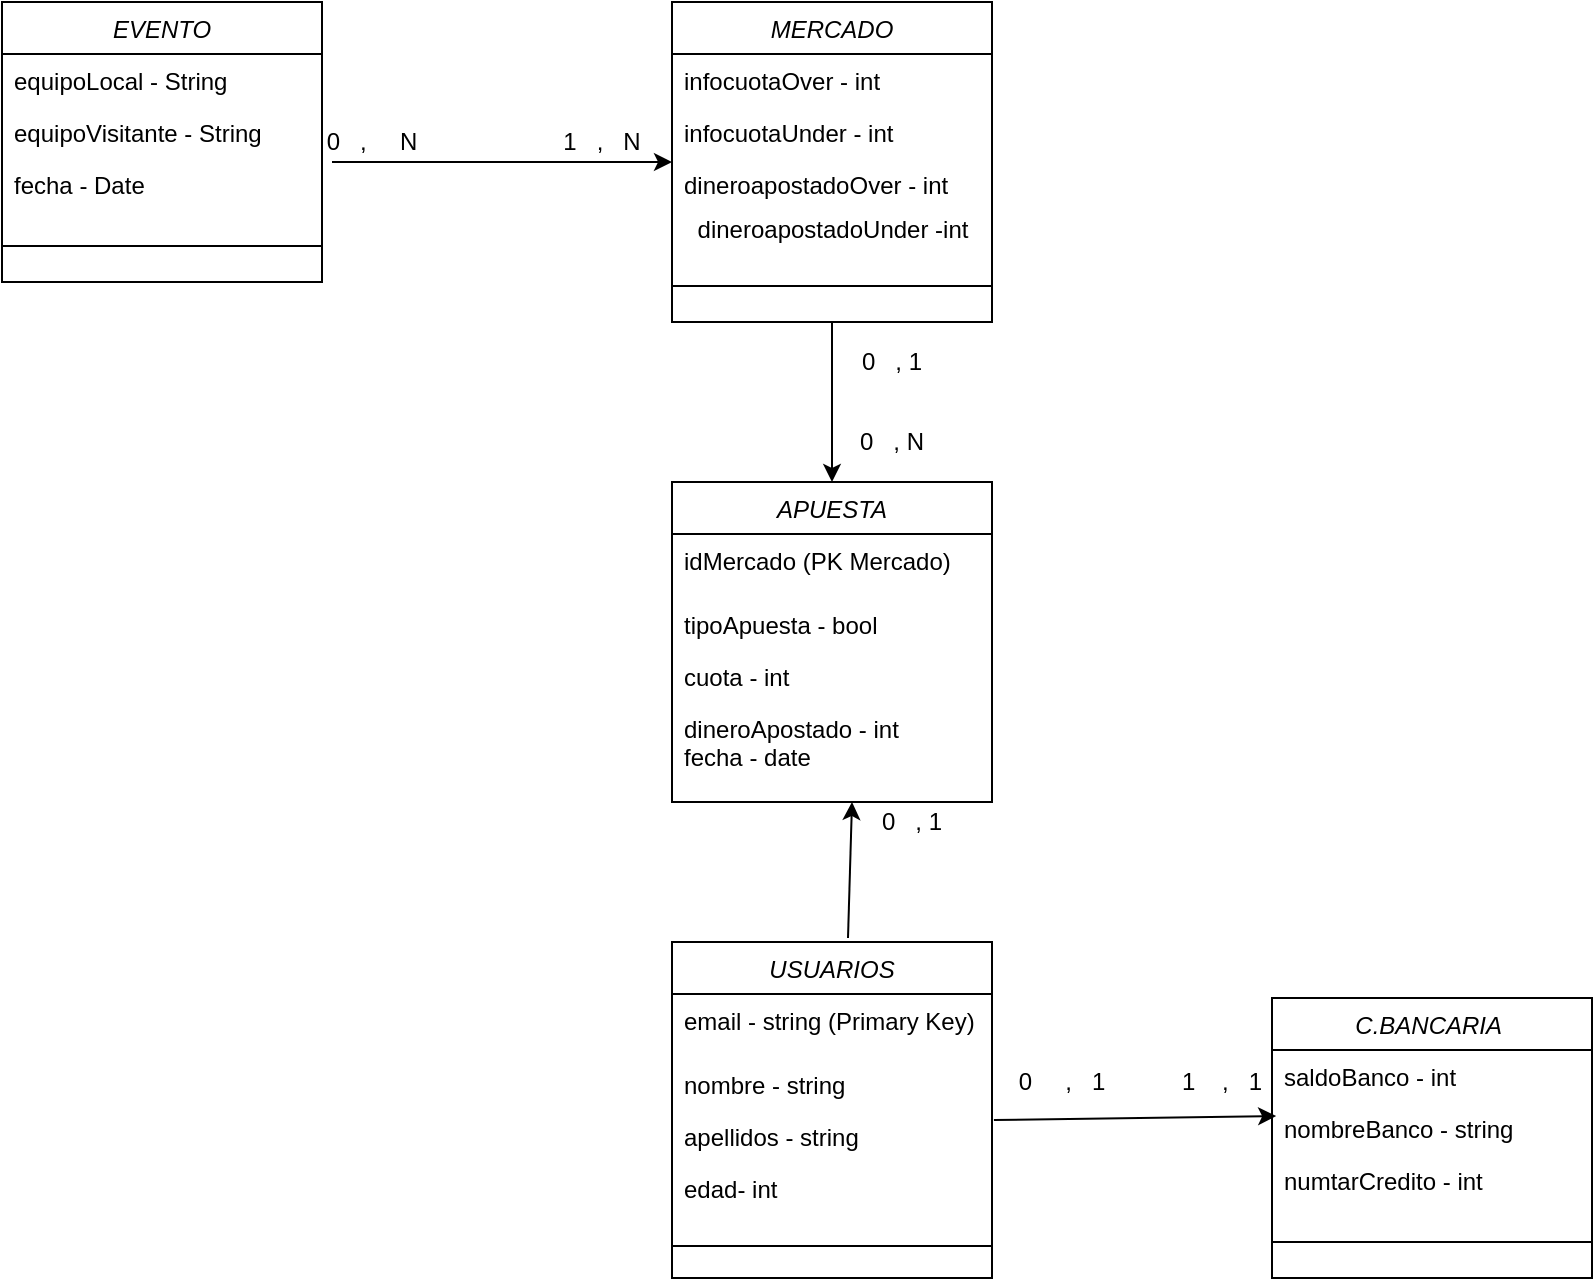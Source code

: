 <mxfile version="13.7.5" type="device"><diagram id="C5RBs43oDa-KdzZeNtuy" name="Page-1"><mxGraphModel dx="868" dy="482" grid="1" gridSize="10" guides="1" tooltips="1" connect="1" arrows="1" fold="1" page="1" pageScale="1" pageWidth="827" pageHeight="1169" math="0" shadow="0"><root><mxCell id="WIyWlLk6GJQsqaUBKTNV-0"/><mxCell id="WIyWlLk6GJQsqaUBKTNV-1" parent="WIyWlLk6GJQsqaUBKTNV-0"/><mxCell id="a7QVsmBmh7gaD4jeR2JA-25" value="" style="endArrow=classic;html=1;entryX=0;entryY=0.077;entryDx=0;entryDy=0;entryPerimeter=0;" parent="WIyWlLk6GJQsqaUBKTNV-1" target="a7QVsmBmh7gaD4jeR2JA-3" edge="1"><mxGeometry width="50" height="50" relative="1" as="geometry"><mxPoint x="180" y="160" as="sourcePoint"/><mxPoint x="240" y="250" as="targetPoint"/></mxGeometry></mxCell><mxCell id="a7QVsmBmh7gaD4jeR2JA-32" value="0&amp;nbsp; &amp;nbsp;,&amp;nbsp; &amp;nbsp; &amp;nbsp;N" style="text;html=1;strokeColor=none;fillColor=none;align=center;verticalAlign=middle;whiteSpace=wrap;rounded=0;" parent="WIyWlLk6GJQsqaUBKTNV-1" vertex="1"><mxGeometry x="175" y="140" width="50" height="20" as="geometry"/></mxCell><mxCell id="a7QVsmBmh7gaD4jeR2JA-33" value="" style="endArrow=classic;html=1;exitX=1.006;exitY=1.192;exitDx=0;exitDy=0;entryX=0.013;entryY=0.269;entryDx=0;entryDy=0;exitPerimeter=0;entryPerimeter=0;" parent="WIyWlLk6GJQsqaUBKTNV-1" source="a7QVsmBmh7gaD4jeR2JA-9" edge="1" target="a7QVsmBmh7gaD4jeR2JA-22"><mxGeometry width="50" height="50" relative="1" as="geometry"><mxPoint x="610" y="240" as="sourcePoint"/><mxPoint x="640" y="461" as="targetPoint"/></mxGeometry></mxCell><mxCell id="a7QVsmBmh7gaD4jeR2JA-34" value="1&amp;nbsp; &amp;nbsp;,&amp;nbsp; &amp;nbsp;N" style="text;html=1;strokeColor=none;fillColor=none;align=center;verticalAlign=middle;whiteSpace=wrap;rounded=0;" parent="WIyWlLk6GJQsqaUBKTNV-1" vertex="1"><mxGeometry x="290" y="140" width="50" height="20" as="geometry"/></mxCell><mxCell id="a7QVsmBmh7gaD4jeR2JA-35" value="0&amp;nbsp; &amp;nbsp; &amp;nbsp;,&amp;nbsp; &amp;nbsp;1" style="text;html=1;strokeColor=none;fillColor=none;align=center;verticalAlign=middle;whiteSpace=wrap;rounded=0;" parent="WIyWlLk6GJQsqaUBKTNV-1" vertex="1"><mxGeometry x="520" y="610" width="50" height="20" as="geometry"/></mxCell><mxCell id="a7QVsmBmh7gaD4jeR2JA-36" value="1&amp;nbsp; &amp;nbsp; ,&amp;nbsp; &amp;nbsp;1" style="text;html=1;strokeColor=none;fillColor=none;align=center;verticalAlign=middle;whiteSpace=wrap;rounded=0;" parent="WIyWlLk6GJQsqaUBKTNV-1" vertex="1"><mxGeometry x="600" y="610" width="50" height="20" as="geometry"/></mxCell><mxCell id="zkfFHV4jXpPFQw0GAbJ--0" value="EVENTO" style="swimlane;fontStyle=2;align=center;verticalAlign=top;childLayout=stackLayout;horizontal=1;startSize=26;horizontalStack=0;resizeParent=1;resizeLast=0;collapsible=1;marginBottom=0;rounded=0;shadow=0;strokeWidth=1;" parent="WIyWlLk6GJQsqaUBKTNV-1" vertex="1"><mxGeometry x="15" y="80" width="160" height="140" as="geometry"><mxRectangle x="230" y="140" width="160" height="26" as="alternateBounds"/></mxGeometry></mxCell><mxCell id="zkfFHV4jXpPFQw0GAbJ--1" value="equipoLocal - String" style="text;align=left;verticalAlign=top;spacingLeft=4;spacingRight=4;overflow=hidden;rotatable=0;points=[[0,0.5],[1,0.5]];portConstraint=eastwest;" parent="zkfFHV4jXpPFQw0GAbJ--0" vertex="1"><mxGeometry y="26" width="160" height="26" as="geometry"/></mxCell><mxCell id="zkfFHV4jXpPFQw0GAbJ--2" value="equipoVisitante - String" style="text;align=left;verticalAlign=top;spacingLeft=4;spacingRight=4;overflow=hidden;rotatable=0;points=[[0,0.5],[1,0.5]];portConstraint=eastwest;rounded=0;shadow=0;html=0;" parent="zkfFHV4jXpPFQw0GAbJ--0" vertex="1"><mxGeometry y="52" width="160" height="26" as="geometry"/></mxCell><mxCell id="zkfFHV4jXpPFQw0GAbJ--3" value="fecha - Date" style="text;align=left;verticalAlign=top;spacingLeft=4;spacingRight=4;overflow=hidden;rotatable=0;points=[[0,0.5],[1,0.5]];portConstraint=eastwest;rounded=0;shadow=0;html=0;" parent="zkfFHV4jXpPFQw0GAbJ--0" vertex="1"><mxGeometry y="78" width="160" height="26" as="geometry"/></mxCell><mxCell id="zkfFHV4jXpPFQw0GAbJ--4" value="" style="line;html=1;strokeWidth=1;align=left;verticalAlign=middle;spacingTop=-1;spacingLeft=3;spacingRight=3;rotatable=0;labelPosition=right;points=[];portConstraint=eastwest;" parent="zkfFHV4jXpPFQw0GAbJ--0" vertex="1"><mxGeometry y="104" width="160" height="36" as="geometry"/></mxCell><mxCell id="DxHwKRgHZiNm_Ec181SO-2" style="edgeStyle=orthogonalEdgeStyle;rounded=0;orthogonalLoop=1;jettySize=auto;html=1;exitX=0.5;exitY=1;exitDx=0;exitDy=0;entryX=0.5;entryY=0;entryDx=0;entryDy=0;" edge="1" parent="WIyWlLk6GJQsqaUBKTNV-1" source="a7QVsmBmh7gaD4jeR2JA-0" target="VudwWRuuv7h4fMOx2qkJ-0"><mxGeometry relative="1" as="geometry"/></mxCell><mxCell id="a7QVsmBmh7gaD4jeR2JA-0" value="MERCADO" style="swimlane;fontStyle=2;align=center;verticalAlign=top;childLayout=stackLayout;horizontal=1;startSize=26;horizontalStack=0;resizeParent=1;resizeLast=0;collapsible=1;marginBottom=0;rounded=0;shadow=0;strokeWidth=1;" parent="WIyWlLk6GJQsqaUBKTNV-1" vertex="1"><mxGeometry x="350" y="80" width="160" height="160" as="geometry"><mxRectangle x="230" y="140" width="160" height="26" as="alternateBounds"/></mxGeometry></mxCell><mxCell id="a7QVsmBmh7gaD4jeR2JA-1" value="infocuotaOver - int " style="text;align=left;verticalAlign=top;spacingLeft=4;spacingRight=4;overflow=hidden;rotatable=0;points=[[0,0.5],[1,0.5]];portConstraint=eastwest;" parent="a7QVsmBmh7gaD4jeR2JA-0" vertex="1"><mxGeometry y="26" width="160" height="26" as="geometry"/></mxCell><mxCell id="a7QVsmBmh7gaD4jeR2JA-2" value="infocuotaUnder - int" style="text;align=left;verticalAlign=top;spacingLeft=4;spacingRight=4;overflow=hidden;rotatable=0;points=[[0,0.5],[1,0.5]];portConstraint=eastwest;rounded=0;shadow=0;html=0;" parent="a7QVsmBmh7gaD4jeR2JA-0" vertex="1"><mxGeometry y="52" width="160" height="26" as="geometry"/></mxCell><mxCell id="a7QVsmBmh7gaD4jeR2JA-3" value="dineroapostadoOver - int" style="text;align=left;verticalAlign=top;spacingLeft=4;spacingRight=4;overflow=hidden;rotatable=0;points=[[0,0.5],[1,0.5]];portConstraint=eastwest;rounded=0;shadow=0;html=0;" parent="a7QVsmBmh7gaD4jeR2JA-0" vertex="1"><mxGeometry y="78" width="160" height="26" as="geometry"/></mxCell><mxCell id="a7QVsmBmh7gaD4jeR2JA-5" value="dineroapostadoUnder -int" style="text;html=1;align=center;verticalAlign=middle;resizable=0;points=[];autosize=1;" parent="a7QVsmBmh7gaD4jeR2JA-0" vertex="1"><mxGeometry y="104" width="160" height="20" as="geometry"/></mxCell><mxCell id="a7QVsmBmh7gaD4jeR2JA-4" value="" style="line;html=1;strokeWidth=1;align=left;verticalAlign=middle;spacingTop=-1;spacingLeft=3;spacingRight=3;rotatable=0;labelPosition=right;points=[];portConstraint=eastwest;" parent="a7QVsmBmh7gaD4jeR2JA-0" vertex="1"><mxGeometry y="124" width="160" height="36" as="geometry"/></mxCell><mxCell id="a7QVsmBmh7gaD4jeR2JA-7" value="USUARIOS" style="swimlane;fontStyle=2;align=center;verticalAlign=top;childLayout=stackLayout;horizontal=1;startSize=26;horizontalStack=0;resizeParent=1;resizeLast=0;collapsible=1;marginBottom=0;rounded=0;shadow=0;strokeWidth=1;" parent="WIyWlLk6GJQsqaUBKTNV-1" vertex="1"><mxGeometry x="350" y="550" width="160" height="168" as="geometry"><mxRectangle x="230" y="140" width="160" height="26" as="alternateBounds"/></mxGeometry></mxCell><mxCell id="a7QVsmBmh7gaD4jeR2JA-8" value="email - string (Primary Key)" style="text;align=left;verticalAlign=top;spacingLeft=4;spacingRight=4;overflow=hidden;rotatable=0;points=[[0,0.5],[1,0.5]];portConstraint=eastwest;" parent="a7QVsmBmh7gaD4jeR2JA-7" vertex="1"><mxGeometry y="26" width="160" height="32" as="geometry"/></mxCell><mxCell id="a7QVsmBmh7gaD4jeR2JA-9" value="nombre - string " style="text;align=left;verticalAlign=top;spacingLeft=4;spacingRight=4;overflow=hidden;rotatable=0;points=[[0,0.5],[1,0.5]];portConstraint=eastwest;rounded=0;shadow=0;html=0;" parent="a7QVsmBmh7gaD4jeR2JA-7" vertex="1"><mxGeometry y="58" width="160" height="26" as="geometry"/></mxCell><mxCell id="a7QVsmBmh7gaD4jeR2JA-10" value="apellidos - string " style="text;align=left;verticalAlign=top;spacingLeft=4;spacingRight=4;overflow=hidden;rotatable=0;points=[[0,0.5],[1,0.5]];portConstraint=eastwest;rounded=0;shadow=0;html=0;" parent="a7QVsmBmh7gaD4jeR2JA-7" vertex="1"><mxGeometry y="84" width="160" height="26" as="geometry"/></mxCell><mxCell id="a7QVsmBmh7gaD4jeR2JA-13" value="edad- int" style="text;align=left;verticalAlign=top;spacingLeft=4;spacingRight=4;overflow=hidden;rotatable=0;points=[[0,0.5],[1,0.5]];portConstraint=eastwest;rounded=0;shadow=0;html=0;" parent="a7QVsmBmh7gaD4jeR2JA-7" vertex="1"><mxGeometry y="110" width="160" height="26" as="geometry"/></mxCell><mxCell id="a7QVsmBmh7gaD4jeR2JA-12" value="" style="line;html=1;strokeWidth=1;align=left;verticalAlign=middle;spacingTop=-1;spacingLeft=3;spacingRight=3;rotatable=0;labelPosition=right;points=[];portConstraint=eastwest;" parent="a7QVsmBmh7gaD4jeR2JA-7" vertex="1"><mxGeometry y="136" width="160" height="32" as="geometry"/></mxCell><mxCell id="a7QVsmBmh7gaD4jeR2JA-20" value="C.BANCARIA " style="swimlane;fontStyle=2;align=center;verticalAlign=top;childLayout=stackLayout;horizontal=1;startSize=26;horizontalStack=0;resizeParent=1;resizeLast=0;collapsible=1;marginBottom=0;rounded=0;shadow=0;strokeWidth=1;" parent="WIyWlLk6GJQsqaUBKTNV-1" vertex="1"><mxGeometry x="650" y="578" width="160" height="140" as="geometry"><mxRectangle x="230" y="140" width="160" height="26" as="alternateBounds"/></mxGeometry></mxCell><mxCell id="a7QVsmBmh7gaD4jeR2JA-21" value="saldoBanco - int" style="text;align=left;verticalAlign=top;spacingLeft=4;spacingRight=4;overflow=hidden;rotatable=0;points=[[0,0.5],[1,0.5]];portConstraint=eastwest;" parent="a7QVsmBmh7gaD4jeR2JA-20" vertex="1"><mxGeometry y="26" width="160" height="26" as="geometry"/></mxCell><mxCell id="a7QVsmBmh7gaD4jeR2JA-22" value="nombreBanco - string" style="text;align=left;verticalAlign=top;spacingLeft=4;spacingRight=4;overflow=hidden;rotatable=0;points=[[0,0.5],[1,0.5]];portConstraint=eastwest;rounded=0;shadow=0;html=0;" parent="a7QVsmBmh7gaD4jeR2JA-20" vertex="1"><mxGeometry y="52" width="160" height="26" as="geometry"/></mxCell><mxCell id="a7QVsmBmh7gaD4jeR2JA-23" value="numtarCredito - int" style="text;align=left;verticalAlign=top;spacingLeft=4;spacingRight=4;overflow=hidden;rotatable=0;points=[[0,0.5],[1,0.5]];portConstraint=eastwest;rounded=0;shadow=0;html=0;" parent="a7QVsmBmh7gaD4jeR2JA-20" vertex="1"><mxGeometry y="78" width="160" height="26" as="geometry"/></mxCell><mxCell id="a7QVsmBmh7gaD4jeR2JA-24" value="" style="line;html=1;strokeWidth=1;align=left;verticalAlign=middle;spacingTop=-1;spacingLeft=3;spacingRight=3;rotatable=0;labelPosition=right;points=[];portConstraint=eastwest;" parent="a7QVsmBmh7gaD4jeR2JA-20" vertex="1"><mxGeometry y="104" width="160" height="36" as="geometry"/></mxCell><mxCell id="VudwWRuuv7h4fMOx2qkJ-0" value="APUESTA" style="swimlane;fontStyle=2;align=center;verticalAlign=top;childLayout=stackLayout;horizontal=1;startSize=26;horizontalStack=0;resizeParent=1;resizeLast=0;collapsible=1;marginBottom=0;rounded=0;shadow=0;strokeWidth=1;" parent="WIyWlLk6GJQsqaUBKTNV-1" vertex="1"><mxGeometry x="350" y="320" width="160" height="160" as="geometry"><mxRectangle x="230" y="140" width="160" height="26" as="alternateBounds"/></mxGeometry></mxCell><mxCell id="VudwWRuuv7h4fMOx2qkJ-1" value="idMercado (PK Mercado)" style="text;align=left;verticalAlign=top;spacingLeft=4;spacingRight=4;overflow=hidden;rotatable=0;points=[[0,0.5],[1,0.5]];portConstraint=eastwest;" parent="VudwWRuuv7h4fMOx2qkJ-0" vertex="1"><mxGeometry y="26" width="160" height="32" as="geometry"/></mxCell><mxCell id="VudwWRuuv7h4fMOx2qkJ-2" value="tipoApuesta - bool" style="text;align=left;verticalAlign=top;spacingLeft=4;spacingRight=4;overflow=hidden;rotatable=0;points=[[0,0.5],[1,0.5]];portConstraint=eastwest;rounded=0;shadow=0;html=0;" parent="VudwWRuuv7h4fMOx2qkJ-0" vertex="1"><mxGeometry y="58" width="160" height="26" as="geometry"/></mxCell><mxCell id="VudwWRuuv7h4fMOx2qkJ-3" value="cuota - int" style="text;align=left;verticalAlign=top;spacingLeft=4;spacingRight=4;overflow=hidden;rotatable=0;points=[[0,0.5],[1,0.5]];portConstraint=eastwest;rounded=0;shadow=0;html=0;" parent="VudwWRuuv7h4fMOx2qkJ-0" vertex="1"><mxGeometry y="84" width="160" height="26" as="geometry"/></mxCell><mxCell id="VudwWRuuv7h4fMOx2qkJ-4" value="dineroApostado - int&#10;fecha - date" style="text;align=left;verticalAlign=top;spacingLeft=4;spacingRight=4;overflow=hidden;rotatable=0;points=[[0,0.5],[1,0.5]];portConstraint=eastwest;rounded=0;shadow=0;html=0;" parent="VudwWRuuv7h4fMOx2qkJ-0" vertex="1"><mxGeometry y="110" width="160" height="50" as="geometry"/></mxCell><mxCell id="VudwWRuuv7h4fMOx2qkJ-5" value="" style="line;html=1;strokeWidth=1;align=left;verticalAlign=middle;spacingTop=-1;spacingLeft=3;spacingRight=3;rotatable=0;labelPosition=right;points=[];portConstraint=eastwest;" parent="VudwWRuuv7h4fMOx2qkJ-0" vertex="1"><mxGeometry y="160" width="160" as="geometry"/></mxCell><mxCell id="DxHwKRgHZiNm_Ec181SO-3" value="0&amp;nbsp; &amp;nbsp;, 1" style="text;html=1;strokeColor=none;fillColor=none;align=center;verticalAlign=middle;whiteSpace=wrap;rounded=0;" vertex="1" parent="WIyWlLk6GJQsqaUBKTNV-1"><mxGeometry x="440" y="250" width="40" height="20" as="geometry"/></mxCell><mxCell id="DxHwKRgHZiNm_Ec181SO-4" value="0&amp;nbsp; &amp;nbsp;, N" style="text;html=1;strokeColor=none;fillColor=none;align=center;verticalAlign=middle;whiteSpace=wrap;rounded=0;" vertex="1" parent="WIyWlLk6GJQsqaUBKTNV-1"><mxGeometry x="440" y="290" width="40" height="20" as="geometry"/></mxCell><mxCell id="DxHwKRgHZiNm_Ec181SO-5" value="" style="endArrow=classic;html=1;exitX=0.55;exitY=-0.012;exitDx=0;exitDy=0;exitPerimeter=0;" edge="1" parent="WIyWlLk6GJQsqaUBKTNV-1" source="a7QVsmBmh7gaD4jeR2JA-7"><mxGeometry width="50" height="50" relative="1" as="geometry"><mxPoint x="390" y="530" as="sourcePoint"/><mxPoint x="440" y="480" as="targetPoint"/></mxGeometry></mxCell><mxCell id="DxHwKRgHZiNm_Ec181SO-6" value="0&amp;nbsp; &amp;nbsp;, 1" style="text;html=1;strokeColor=none;fillColor=none;align=center;verticalAlign=middle;whiteSpace=wrap;rounded=0;" vertex="1" parent="WIyWlLk6GJQsqaUBKTNV-1"><mxGeometry x="450" y="480" width="40" height="20" as="geometry"/></mxCell></root></mxGraphModel></diagram></mxfile>
